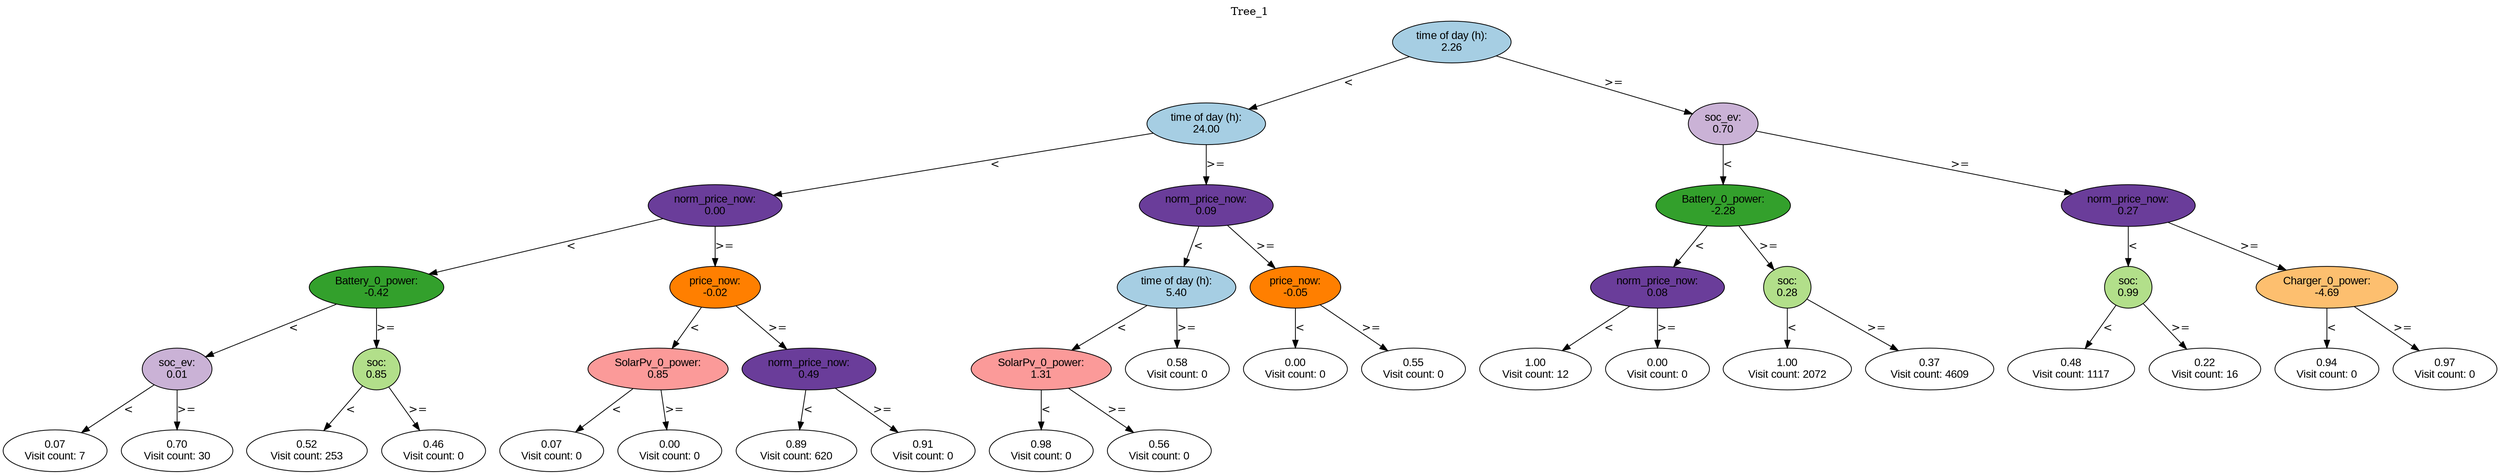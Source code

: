 digraph BST {
    node [fontname="Arial" style=filled colorscheme=paired12];
    0 [ label = "time of day (h):
2.26" fillcolor=1];
    1 [ label = "time of day (h):
24.00" fillcolor=1];
    2 [ label = "norm_price_now:
0.00" fillcolor=10];
    3 [ label = "Battery_0_power:
-0.42" fillcolor=4];
    4 [ label = "soc_ev:
0.01" fillcolor=9];
    5 [ label = "0.07
Visit count: 7" fillcolor=white];
    6 [ label = "0.70
Visit count: 30" fillcolor=white];
    7 [ label = "soc:
0.85" fillcolor=3];
    8 [ label = "0.52
Visit count: 253" fillcolor=white];
    9 [ label = "0.46
Visit count: 0" fillcolor=white];
    10 [ label = "price_now:
-0.02" fillcolor=8];
    11 [ label = "SolarPv_0_power:
0.85" fillcolor=5];
    12 [ label = "0.07
Visit count: 0" fillcolor=white];
    13 [ label = "0.00
Visit count: 0" fillcolor=white];
    14 [ label = "norm_price_now:
0.49" fillcolor=10];
    15 [ label = "0.89
Visit count: 620" fillcolor=white];
    16 [ label = "0.91
Visit count: 0" fillcolor=white];
    17 [ label = "norm_price_now:
0.09" fillcolor=10];
    18 [ label = "time of day (h):
5.40" fillcolor=1];
    19 [ label = "SolarPv_0_power:
1.31" fillcolor=5];
    20 [ label = "0.98
Visit count: 0" fillcolor=white];
    21 [ label = "0.56
Visit count: 0" fillcolor=white];
    22 [ label = "0.58
Visit count: 0" fillcolor=white];
    23 [ label = "price_now:
-0.05" fillcolor=8];
    24 [ label = "0.00
Visit count: 0" fillcolor=white];
    25 [ label = "0.55
Visit count: 0" fillcolor=white];
    26 [ label = "soc_ev:
0.70" fillcolor=9];
    27 [ label = "Battery_0_power:
-2.28" fillcolor=4];
    28 [ label = "norm_price_now:
0.08" fillcolor=10];
    29 [ label = "1.00
Visit count: 12" fillcolor=white];
    30 [ label = "0.00
Visit count: 0" fillcolor=white];
    31 [ label = "soc:
0.28" fillcolor=3];
    32 [ label = "1.00
Visit count: 2072" fillcolor=white];
    33 [ label = "0.37
Visit count: 4609" fillcolor=white];
    34 [ label = "norm_price_now:
0.27" fillcolor=10];
    35 [ label = "soc:
0.99" fillcolor=3];
    36 [ label = "0.48
Visit count: 1117" fillcolor=white];
    37 [ label = "0.22
Visit count: 16" fillcolor=white];
    38 [ label = "Charger_0_power:
-4.69" fillcolor=7];
    39 [ label = "0.94
Visit count: 0" fillcolor=white];
    40 [ label = "0.97
Visit count: 0" fillcolor=white];

    0  -> 1[ label = "<"];
    0  -> 26[ label = ">="];
    1  -> 2[ label = "<"];
    1  -> 17[ label = ">="];
    2  -> 3[ label = "<"];
    2  -> 10[ label = ">="];
    3  -> 4[ label = "<"];
    3  -> 7[ label = ">="];
    4  -> 5[ label = "<"];
    4  -> 6[ label = ">="];
    7  -> 8[ label = "<"];
    7  -> 9[ label = ">="];
    10  -> 11[ label = "<"];
    10  -> 14[ label = ">="];
    11  -> 12[ label = "<"];
    11  -> 13[ label = ">="];
    14  -> 15[ label = "<"];
    14  -> 16[ label = ">="];
    17  -> 18[ label = "<"];
    17  -> 23[ label = ">="];
    18  -> 19[ label = "<"];
    18  -> 22[ label = ">="];
    19  -> 20[ label = "<"];
    19  -> 21[ label = ">="];
    23  -> 24[ label = "<"];
    23  -> 25[ label = ">="];
    26  -> 27[ label = "<"];
    26  -> 34[ label = ">="];
    27  -> 28[ label = "<"];
    27  -> 31[ label = ">="];
    28  -> 29[ label = "<"];
    28  -> 30[ label = ">="];
    31  -> 32[ label = "<"];
    31  -> 33[ label = ">="];
    34  -> 35[ label = "<"];
    34  -> 38[ label = ">="];
    35  -> 36[ label = "<"];
    35  -> 37[ label = ">="];
    38  -> 39[ label = "<"];
    38  -> 40[ label = ">="];

    labelloc="t";
    label="Tree_1";
}